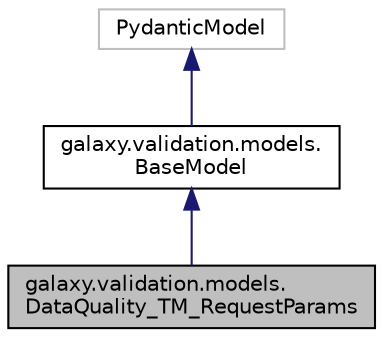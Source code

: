 digraph "galaxy.validation.models.DataQuality_TM_RequestParams"
{
 // LATEX_PDF_SIZE
  edge [fontname="Helvetica",fontsize="10",labelfontname="Helvetica",labelfontsize="10"];
  node [fontname="Helvetica",fontsize="10",shape=record];
  Node1 [label="galaxy.validation.models.\lDataQuality_TM_RequestParams",height=0.2,width=0.4,color="black", fillcolor="grey75", style="filled", fontcolor="black",tooltip=" "];
  Node2 -> Node1 [dir="back",color="midnightblue",fontsize="10",style="solid",fontname="Helvetica"];
  Node2 [label="galaxy.validation.models.\lBaseModel",height=0.2,width=0.4,color="black", fillcolor="white", style="filled",URL="$classgalaxy_1_1validation_1_1models_1_1BaseModel.html",tooltip=" "];
  Node3 -> Node2 [dir="back",color="midnightblue",fontsize="10",style="solid",fontname="Helvetica"];
  Node3 [label="PydanticModel",height=0.2,width=0.4,color="grey75", fillcolor="white", style="filled",tooltip=" "];
}
